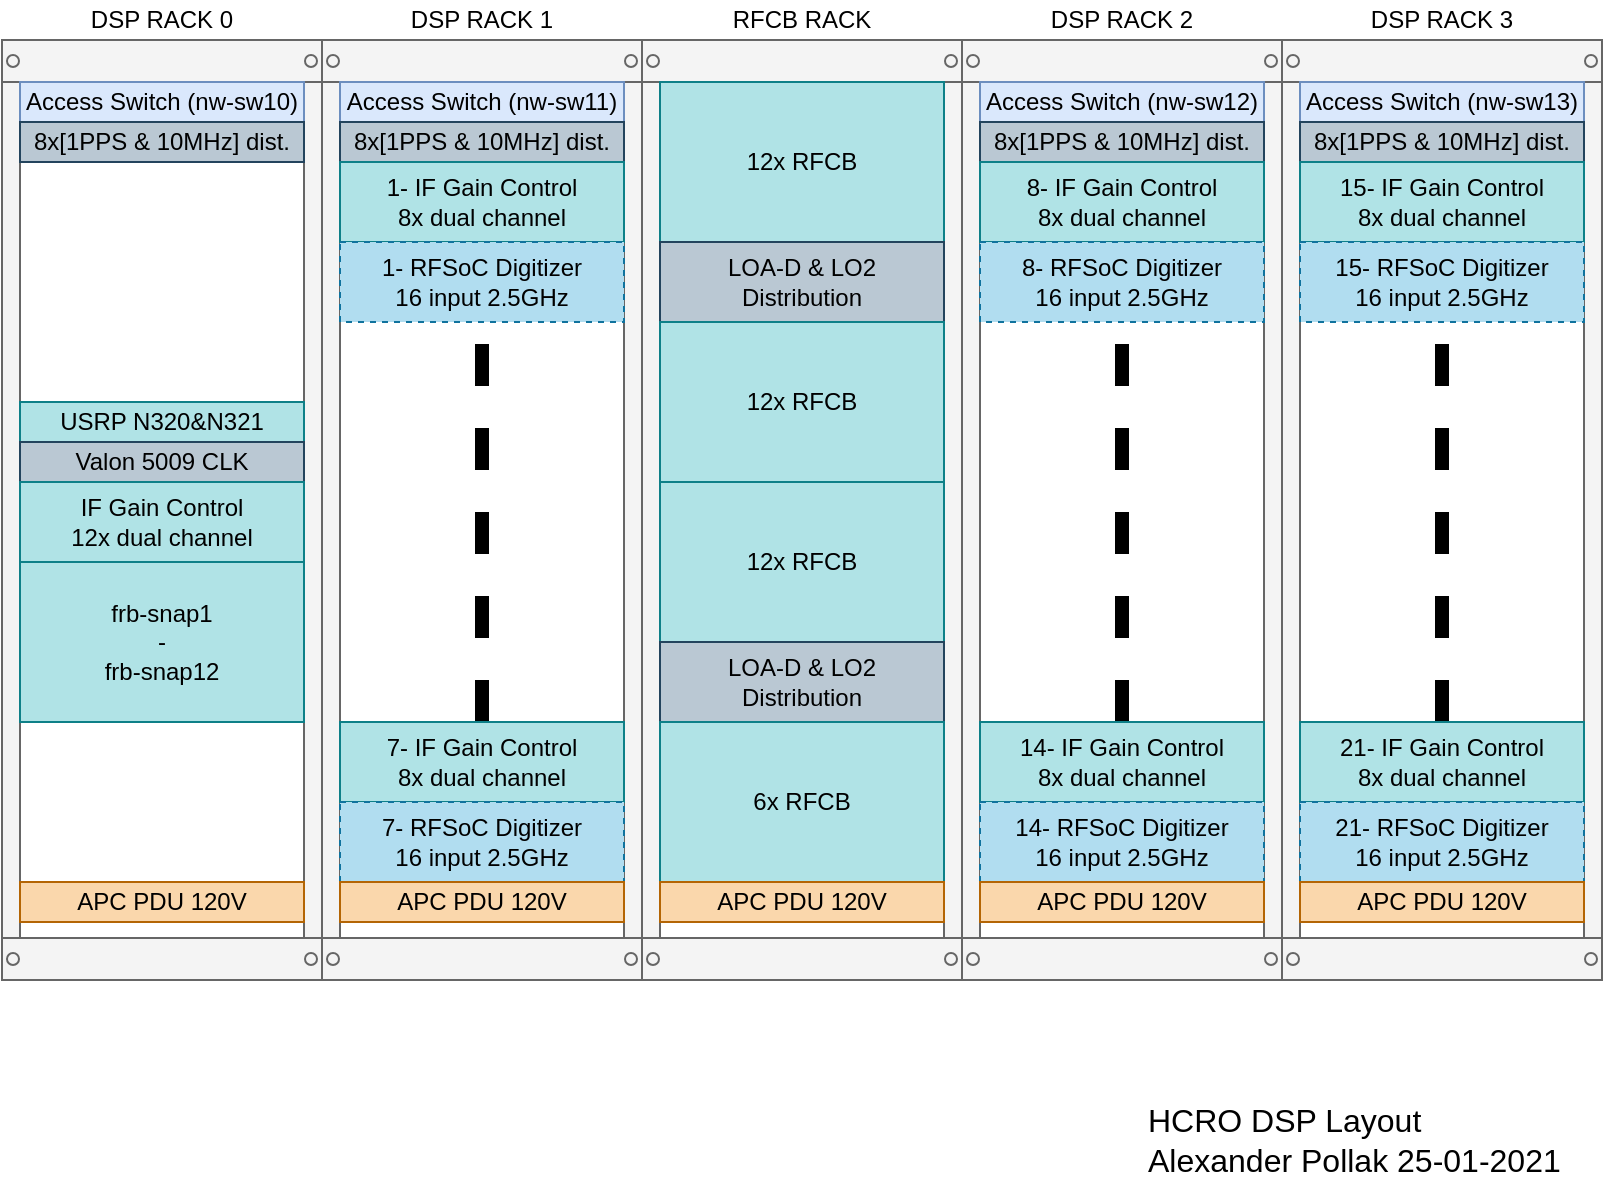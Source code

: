 <mxfile version="14.1.8" type="device"><diagram id="acVlcwg54Op8fTkylgdc" name="Page-1"><mxGraphModel dx="1753" dy="1131" grid="1" gridSize="10" guides="1" tooltips="1" connect="1" arrows="1" fold="1" page="1" pageScale="1" pageWidth="800" pageHeight="600" math="0" shadow="0"><root><mxCell id="0"/><mxCell id="1" parent="0"/><mxCell id="Iebf_8mehRevrUUTyz5r-66" value="" style="strokeColor=#666666;html=1;verticalLabelPosition=bottom;labelBackgroundColor=#ffffff;verticalAlign=top;outlineConnect=0;shadow=0;dashed=0;shape=mxgraph.rackGeneral.container;fillColor2=#f4f4f4;container=1;collapsible=0;childLayout=rack;allowGaps=1;marginLeft=9;marginRight=9;marginTop=21;marginBottom=22;textColor=#666666;numDisp=off;align=left;" parent="1" vertex="1"><mxGeometry y="20" width="160" height="470" as="geometry"/></mxCell><mxCell id="mBvybPJC7nNsiqnIsDy3-5" value="Access Switch (nw-sw10)" style="rounded=0;whiteSpace=wrap;html=1;fillColor=#dae8fc;strokeColor=#6c8ebf;" vertex="1" parent="Iebf_8mehRevrUUTyz5r-66"><mxGeometry x="9" y="21" width="142" height="20" as="geometry"/></mxCell><mxCell id="mBvybPJC7nNsiqnIsDy3-35" value="8x[1PPS &amp;amp; 10MHz] dist." style="rounded=0;whiteSpace=wrap;html=1;fillColor=#bac8d3;strokeColor=#23445d;" vertex="1" parent="Iebf_8mehRevrUUTyz5r-66"><mxGeometry x="9" y="41" width="142" height="20" as="geometry"/></mxCell><mxCell id="mBvybPJC7nNsiqnIsDy3-30" value="USRP N320&amp;amp;N321" style="rounded=0;whiteSpace=wrap;html=1;fillColor=#b0e3e6;strokeColor=#0e8088;" vertex="1" parent="Iebf_8mehRevrUUTyz5r-66"><mxGeometry x="9" y="181" width="142" height="20" as="geometry"/></mxCell><mxCell id="mBvybPJC7nNsiqnIsDy3-31" value="Valon 5009 CLK" style="rounded=0;whiteSpace=wrap;html=1;fillColor=#bac8d3;strokeColor=#23445d;" vertex="1" parent="Iebf_8mehRevrUUTyz5r-66"><mxGeometry x="9" y="201" width="142" height="20" as="geometry"/></mxCell><mxCell id="mBvybPJC7nNsiqnIsDy3-32" value="IF Gain&amp;nbsp;Control&lt;br&gt;12x dual channel" style="rounded=0;whiteSpace=wrap;html=1;fillColor=#b0e3e6;strokeColor=#0e8088;" vertex="1" parent="Iebf_8mehRevrUUTyz5r-66"><mxGeometry x="9" y="221" width="142" height="40" as="geometry"/></mxCell><mxCell id="mBvybPJC7nNsiqnIsDy3-33" value="frb-snap1&lt;br&gt;-&lt;br&gt;frb-snap12" style="rounded=0;whiteSpace=wrap;html=1;fillColor=#b0e3e6;strokeColor=#0e8088;" vertex="1" parent="Iebf_8mehRevrUUTyz5r-66"><mxGeometry x="9" y="261" width="142" height="80" as="geometry"/></mxCell><mxCell id="mBvybPJC7nNsiqnIsDy3-34" value="APC PDU 120V" style="rounded=0;whiteSpace=wrap;html=1;fillColor=#fad7ac;strokeColor=#b46504;" vertex="1" parent="Iebf_8mehRevrUUTyz5r-66"><mxGeometry x="9" y="421" width="142" height="20" as="geometry"/></mxCell><mxCell id="Iebf_8mehRevrUUTyz5r-72" value="" style="strokeColor=#666666;html=1;verticalLabelPosition=bottom;labelBackgroundColor=#ffffff;verticalAlign=top;outlineConnect=0;shadow=0;dashed=0;shape=mxgraph.rackGeneral.container;fillColor2=#f4f4f4;container=1;collapsible=0;childLayout=rack;allowGaps=1;marginLeft=9;marginRight=9;marginTop=21;marginBottom=22;textColor=#666666;numDisp=off;align=left;" parent="1" vertex="1"><mxGeometry x="160" y="20" width="160" height="470" as="geometry"/></mxCell><mxCell id="mBvybPJC7nNsiqnIsDy3-4" value="Access Switch (nw-sw11)" style="rounded=0;whiteSpace=wrap;html=1;fillColor=#dae8fc;strokeColor=#6c8ebf;" vertex="1" parent="Iebf_8mehRevrUUTyz5r-72"><mxGeometry x="9" y="21" width="142" height="20" as="geometry"/></mxCell><mxCell id="mBvybPJC7nNsiqnIsDy3-36" value="8x[1PPS &amp;amp; 10MHz] dist." style="rounded=0;whiteSpace=wrap;html=1;fillColor=#bac8d3;strokeColor=#23445d;" vertex="1" parent="Iebf_8mehRevrUUTyz5r-72"><mxGeometry x="9" y="41" width="142" height="20" as="geometry"/></mxCell><mxCell id="mBvybPJC7nNsiqnIsDy3-2" value="1- IF Gain&amp;nbsp;Control&lt;br&gt;8x dual channel" style="rounded=0;whiteSpace=wrap;html=1;fillColor=#b0e3e6;strokeColor=#0e8088;" vertex="1" parent="Iebf_8mehRevrUUTyz5r-72"><mxGeometry x="9" y="61" width="142" height="40" as="geometry"/></mxCell><mxCell id="Iebf_8mehRevrUUTyz5r-146" value="1- RFSoC Digitizer&lt;br&gt;16 input 2.5GHz" style="rounded=0;whiteSpace=wrap;html=1;strokeColor=#10739e;dashed=1;fillColor=#b1ddf0;" parent="Iebf_8mehRevrUUTyz5r-72" vertex="1"><mxGeometry x="9" y="101" width="142" height="40" as="geometry"/></mxCell><mxCell id="mBvybPJC7nNsiqnIsDy3-13" value="" style="endArrow=none;dashed=1;html=1;entryX=0.5;entryY=1;entryDx=0;entryDy=0;exitX=0.5;exitY=0;exitDx=0;exitDy=0;strokeWidth=7;" edge="1" parent="Iebf_8mehRevrUUTyz5r-72" source="mBvybPJC7nNsiqnIsDy3-7" target="Iebf_8mehRevrUUTyz5r-146"><mxGeometry width="50" height="50" relative="1" as="geometry"><mxPoint x="50" y="240" as="sourcePoint"/><mxPoint x="100" y="190" as="targetPoint"/></mxGeometry></mxCell><mxCell id="mBvybPJC7nNsiqnIsDy3-7" value="7- IF Gain&amp;nbsp;Control&lt;br&gt;8x dual channel" style="rounded=0;whiteSpace=wrap;html=1;fillColor=#b0e3e6;strokeColor=#0e8088;" vertex="1" parent="Iebf_8mehRevrUUTyz5r-72"><mxGeometry x="9" y="341" width="142" height="40" as="geometry"/></mxCell><mxCell id="mBvybPJC7nNsiqnIsDy3-6" value="7- RFSoC Digitizer&lt;br&gt;16 input 2.5GHz" style="rounded=0;whiteSpace=wrap;html=1;strokeColor=#10739e;dashed=1;fillColor=#b1ddf0;" vertex="1" parent="Iebf_8mehRevrUUTyz5r-72"><mxGeometry x="9" y="381" width="142" height="40" as="geometry"/></mxCell><mxCell id="mBvybPJC7nNsiqnIsDy3-9" value="APC PDU 120V" style="rounded=0;whiteSpace=wrap;html=1;fillColor=#fad7ac;strokeColor=#b46504;" vertex="1" parent="Iebf_8mehRevrUUTyz5r-72"><mxGeometry x="9" y="421" width="142" height="20" as="geometry"/></mxCell><mxCell id="Iebf_8mehRevrUUTyz5r-76" value="" style="strokeColor=#666666;html=1;verticalLabelPosition=bottom;labelBackgroundColor=#ffffff;verticalAlign=top;outlineConnect=0;shadow=0;dashed=0;shape=mxgraph.rackGeneral.container;fillColor2=#f4f4f4;container=1;collapsible=0;childLayout=rack;allowGaps=1;marginLeft=9;marginRight=9;marginTop=21;marginBottom=22;textColor=#666666;numDisp=off;align=left;" parent="1" vertex="1"><mxGeometry x="320" y="20" width="160" height="470" as="geometry"/></mxCell><mxCell id="Iebf_8mehRevrUUTyz5r-138" value="12x RFCB" style="rounded=0;whiteSpace=wrap;html=1;fillColor=#b0e3e6;strokeColor=#0e8088;" parent="Iebf_8mehRevrUUTyz5r-76" vertex="1"><mxGeometry x="9" y="21" width="142" height="80" as="geometry"/></mxCell><mxCell id="Iebf_8mehRevrUUTyz5r-142" value="LOA-D &amp;amp; LO2&lt;br&gt;Distribution" style="rounded=0;whiteSpace=wrap;html=1;fillColor=#bac8d3;strokeColor=#23445d;" parent="Iebf_8mehRevrUUTyz5r-76" vertex="1"><mxGeometry x="9" y="101" width="142" height="40" as="geometry"/></mxCell><mxCell id="Iebf_8mehRevrUUTyz5r-140" value="12x RFCB" style="rounded=0;whiteSpace=wrap;html=1;fillColor=#b0e3e6;strokeColor=#0e8088;" parent="Iebf_8mehRevrUUTyz5r-76" vertex="1"><mxGeometry x="9" y="141" width="142" height="80" as="geometry"/></mxCell><mxCell id="Iebf_8mehRevrUUTyz5r-141" value="12x RFCB" style="rounded=0;whiteSpace=wrap;html=1;fillColor=#b0e3e6;strokeColor=#0e8088;" parent="Iebf_8mehRevrUUTyz5r-76" vertex="1"><mxGeometry x="9" y="221" width="142" height="80" as="geometry"/></mxCell><mxCell id="Iebf_8mehRevrUUTyz5r-144" value="LOA-D &amp;amp; LO2&lt;br&gt;Distribution" style="rounded=0;whiteSpace=wrap;html=1;fillColor=#bac8d3;strokeColor=#23445d;" parent="Iebf_8mehRevrUUTyz5r-76" vertex="1"><mxGeometry x="9" y="301" width="142" height="40" as="geometry"/></mxCell><mxCell id="Iebf_8mehRevrUUTyz5r-143" value="6x RFCB" style="rounded=0;whiteSpace=wrap;html=1;fillColor=#b0e3e6;strokeColor=#0e8088;" parent="Iebf_8mehRevrUUTyz5r-76" vertex="1"><mxGeometry x="9" y="341" width="142" height="80" as="geometry"/></mxCell><mxCell id="mBvybPJC7nNsiqnIsDy3-8" value="APC PDU 120V" style="rounded=0;whiteSpace=wrap;html=1;fillColor=#fad7ac;strokeColor=#b46504;" vertex="1" parent="Iebf_8mehRevrUUTyz5r-76"><mxGeometry x="9" y="421" width="142" height="20" as="geometry"/></mxCell><mxCell id="Iebf_8mehRevrUUTyz5r-106" value="DSP RACK 0" style="text;html=1;strokeColor=none;fillColor=none;align=center;verticalAlign=middle;whiteSpace=wrap;rounded=0;" parent="1" vertex="1"><mxGeometry x="9" width="142" height="20" as="geometry"/></mxCell><mxCell id="Iebf_8mehRevrUUTyz5r-107" value="DSP RACK 1" style="text;html=1;strokeColor=none;fillColor=none;align=center;verticalAlign=middle;whiteSpace=wrap;rounded=0;" parent="1" vertex="1"><mxGeometry x="169" width="142" height="20" as="geometry"/></mxCell><mxCell id="Iebf_8mehRevrUUTyz5r-108" value="RFCB RACK" style="text;html=1;strokeColor=none;fillColor=none;align=center;verticalAlign=middle;whiteSpace=wrap;rounded=0;" parent="1" vertex="1"><mxGeometry x="329" width="142" height="20" as="geometry"/></mxCell><mxCell id="Iebf_8mehRevrUUTyz5r-109" value="DSP RACK 2" style="text;html=1;strokeColor=none;fillColor=none;align=center;verticalAlign=middle;whiteSpace=wrap;rounded=0;" parent="1" vertex="1"><mxGeometry x="489" width="142" height="20" as="geometry"/></mxCell><mxCell id="Iebf_8mehRevrUUTyz5r-110" value="DSP RACK 3" style="text;html=1;strokeColor=none;fillColor=none;align=center;verticalAlign=middle;whiteSpace=wrap;rounded=0;" parent="1" vertex="1"><mxGeometry x="649" width="142" height="20" as="geometry"/></mxCell><mxCell id="IExUA-68LBxBtt5mKUsF-1" value="HCRO DSP Layout&lt;br&gt;Alexander Pollak 25-01-2021" style="text;html=1;align=left;verticalAlign=middle;resizable=0;points=[];autosize=1;fontSize=16;" parent="1" vertex="1"><mxGeometry x="571" y="550" width="220" height="40" as="geometry"/></mxCell><mxCell id="mBvybPJC7nNsiqnIsDy3-14" value="" style="strokeColor=#666666;html=1;verticalLabelPosition=bottom;labelBackgroundColor=#ffffff;verticalAlign=top;outlineConnect=0;shadow=0;dashed=0;shape=mxgraph.rackGeneral.container;fillColor2=#f4f4f4;container=1;collapsible=0;childLayout=rack;allowGaps=1;marginLeft=9;marginRight=9;marginTop=21;marginBottom=22;textColor=#666666;numDisp=off;align=left;" vertex="1" parent="1"><mxGeometry x="480" y="20" width="160" height="470" as="geometry"/></mxCell><mxCell id="mBvybPJC7nNsiqnIsDy3-15" value="Access Switch (nw-sw12)" style="rounded=0;whiteSpace=wrap;html=1;fillColor=#dae8fc;strokeColor=#6c8ebf;" vertex="1" parent="mBvybPJC7nNsiqnIsDy3-14"><mxGeometry x="9" y="21" width="142" height="20" as="geometry"/></mxCell><mxCell id="mBvybPJC7nNsiqnIsDy3-37" value="8x[1PPS &amp;amp; 10MHz] dist." style="rounded=0;whiteSpace=wrap;html=1;fillColor=#bac8d3;strokeColor=#23445d;" vertex="1" parent="mBvybPJC7nNsiqnIsDy3-14"><mxGeometry x="9" y="41" width="142" height="20" as="geometry"/></mxCell><mxCell id="mBvybPJC7nNsiqnIsDy3-16" value="8- IF Gain&amp;nbsp;Control&lt;br&gt;8x dual channel" style="rounded=0;whiteSpace=wrap;html=1;fillColor=#b0e3e6;strokeColor=#0e8088;" vertex="1" parent="mBvybPJC7nNsiqnIsDy3-14"><mxGeometry x="9" y="61" width="142" height="40" as="geometry"/></mxCell><mxCell id="mBvybPJC7nNsiqnIsDy3-17" value="8- RFSoC Digitizer&lt;br&gt;16 input 2.5GHz" style="rounded=0;whiteSpace=wrap;html=1;strokeColor=#10739e;dashed=1;fillColor=#b1ddf0;" vertex="1" parent="mBvybPJC7nNsiqnIsDy3-14"><mxGeometry x="9" y="101" width="142" height="40" as="geometry"/></mxCell><mxCell id="mBvybPJC7nNsiqnIsDy3-18" value="" style="endArrow=none;dashed=1;html=1;entryX=0.5;entryY=1;entryDx=0;entryDy=0;exitX=0.5;exitY=0;exitDx=0;exitDy=0;strokeWidth=7;" edge="1" parent="mBvybPJC7nNsiqnIsDy3-14" source="mBvybPJC7nNsiqnIsDy3-19" target="mBvybPJC7nNsiqnIsDy3-17"><mxGeometry width="50" height="50" relative="1" as="geometry"><mxPoint x="50" y="240" as="sourcePoint"/><mxPoint x="100" y="190" as="targetPoint"/></mxGeometry></mxCell><mxCell id="mBvybPJC7nNsiqnIsDy3-19" value="14- IF Gain&amp;nbsp;Control&lt;br&gt;8x dual channel" style="rounded=0;whiteSpace=wrap;html=1;fillColor=#b0e3e6;strokeColor=#0e8088;" vertex="1" parent="mBvybPJC7nNsiqnIsDy3-14"><mxGeometry x="9" y="341" width="142" height="40" as="geometry"/></mxCell><mxCell id="mBvybPJC7nNsiqnIsDy3-20" value="14- RFSoC Digitizer&lt;br&gt;16 input 2.5GHz" style="rounded=0;whiteSpace=wrap;html=1;strokeColor=#10739e;dashed=1;fillColor=#b1ddf0;" vertex="1" parent="mBvybPJC7nNsiqnIsDy3-14"><mxGeometry x="9" y="381" width="142" height="40" as="geometry"/></mxCell><mxCell id="mBvybPJC7nNsiqnIsDy3-21" value="APC PDU 120V" style="rounded=0;whiteSpace=wrap;html=1;fillColor=#fad7ac;strokeColor=#b46504;" vertex="1" parent="mBvybPJC7nNsiqnIsDy3-14"><mxGeometry x="9" y="421" width="142" height="20" as="geometry"/></mxCell><mxCell id="mBvybPJC7nNsiqnIsDy3-22" value="" style="strokeColor=#666666;html=1;verticalLabelPosition=bottom;labelBackgroundColor=#ffffff;verticalAlign=top;outlineConnect=0;shadow=0;dashed=0;shape=mxgraph.rackGeneral.container;fillColor2=#f4f4f4;container=1;collapsible=0;childLayout=rack;allowGaps=1;marginLeft=9;marginRight=9;marginTop=21;marginBottom=22;textColor=#666666;numDisp=off;align=left;" vertex="1" parent="1"><mxGeometry x="640" y="20" width="160" height="470" as="geometry"/></mxCell><mxCell id="mBvybPJC7nNsiqnIsDy3-23" value="Access Switch (nw-sw13)" style="rounded=0;whiteSpace=wrap;html=1;fillColor=#dae8fc;strokeColor=#6c8ebf;" vertex="1" parent="mBvybPJC7nNsiqnIsDy3-22"><mxGeometry x="9" y="21" width="142" height="20" as="geometry"/></mxCell><mxCell id="mBvybPJC7nNsiqnIsDy3-38" value="8x[1PPS &amp;amp; 10MHz] dist." style="rounded=0;whiteSpace=wrap;html=1;fillColor=#bac8d3;strokeColor=#23445d;" vertex="1" parent="mBvybPJC7nNsiqnIsDy3-22"><mxGeometry x="9" y="41" width="142" height="20" as="geometry"/></mxCell><mxCell id="mBvybPJC7nNsiqnIsDy3-24" value="15- IF Gain&amp;nbsp;Control&lt;br&gt;8x dual channel" style="rounded=0;whiteSpace=wrap;html=1;fillColor=#b0e3e6;strokeColor=#0e8088;" vertex="1" parent="mBvybPJC7nNsiqnIsDy3-22"><mxGeometry x="9" y="61" width="142" height="40" as="geometry"/></mxCell><mxCell id="mBvybPJC7nNsiqnIsDy3-25" value="15- RFSoC Digitizer&lt;br&gt;16 input 2.5GHz" style="rounded=0;whiteSpace=wrap;html=1;strokeColor=#10739e;dashed=1;fillColor=#b1ddf0;" vertex="1" parent="mBvybPJC7nNsiqnIsDy3-22"><mxGeometry x="9" y="101" width="142" height="40" as="geometry"/></mxCell><mxCell id="mBvybPJC7nNsiqnIsDy3-26" value="" style="endArrow=none;dashed=1;html=1;entryX=0.5;entryY=1;entryDx=0;entryDy=0;exitX=0.5;exitY=0;exitDx=0;exitDy=0;strokeWidth=7;" edge="1" parent="mBvybPJC7nNsiqnIsDy3-22" source="mBvybPJC7nNsiqnIsDy3-27" target="mBvybPJC7nNsiqnIsDy3-25"><mxGeometry width="50" height="50" relative="1" as="geometry"><mxPoint x="50" y="240" as="sourcePoint"/><mxPoint x="100" y="190" as="targetPoint"/></mxGeometry></mxCell><mxCell id="mBvybPJC7nNsiqnIsDy3-27" value="21- IF Gain&amp;nbsp;Control&lt;br&gt;8x dual channel" style="rounded=0;whiteSpace=wrap;html=1;fillColor=#b0e3e6;strokeColor=#0e8088;" vertex="1" parent="mBvybPJC7nNsiqnIsDy3-22"><mxGeometry x="9" y="341" width="142" height="40" as="geometry"/></mxCell><mxCell id="mBvybPJC7nNsiqnIsDy3-28" value="21- RFSoC Digitizer&lt;br&gt;16 input 2.5GHz" style="rounded=0;whiteSpace=wrap;html=1;strokeColor=#10739e;dashed=1;fillColor=#b1ddf0;" vertex="1" parent="mBvybPJC7nNsiqnIsDy3-22"><mxGeometry x="9" y="381" width="142" height="40" as="geometry"/></mxCell><mxCell id="mBvybPJC7nNsiqnIsDy3-29" value="APC PDU 120V" style="rounded=0;whiteSpace=wrap;html=1;fillColor=#fad7ac;strokeColor=#b46504;" vertex="1" parent="mBvybPJC7nNsiqnIsDy3-22"><mxGeometry x="9" y="421" width="142" height="20" as="geometry"/></mxCell></root></mxGraphModel></diagram></mxfile>